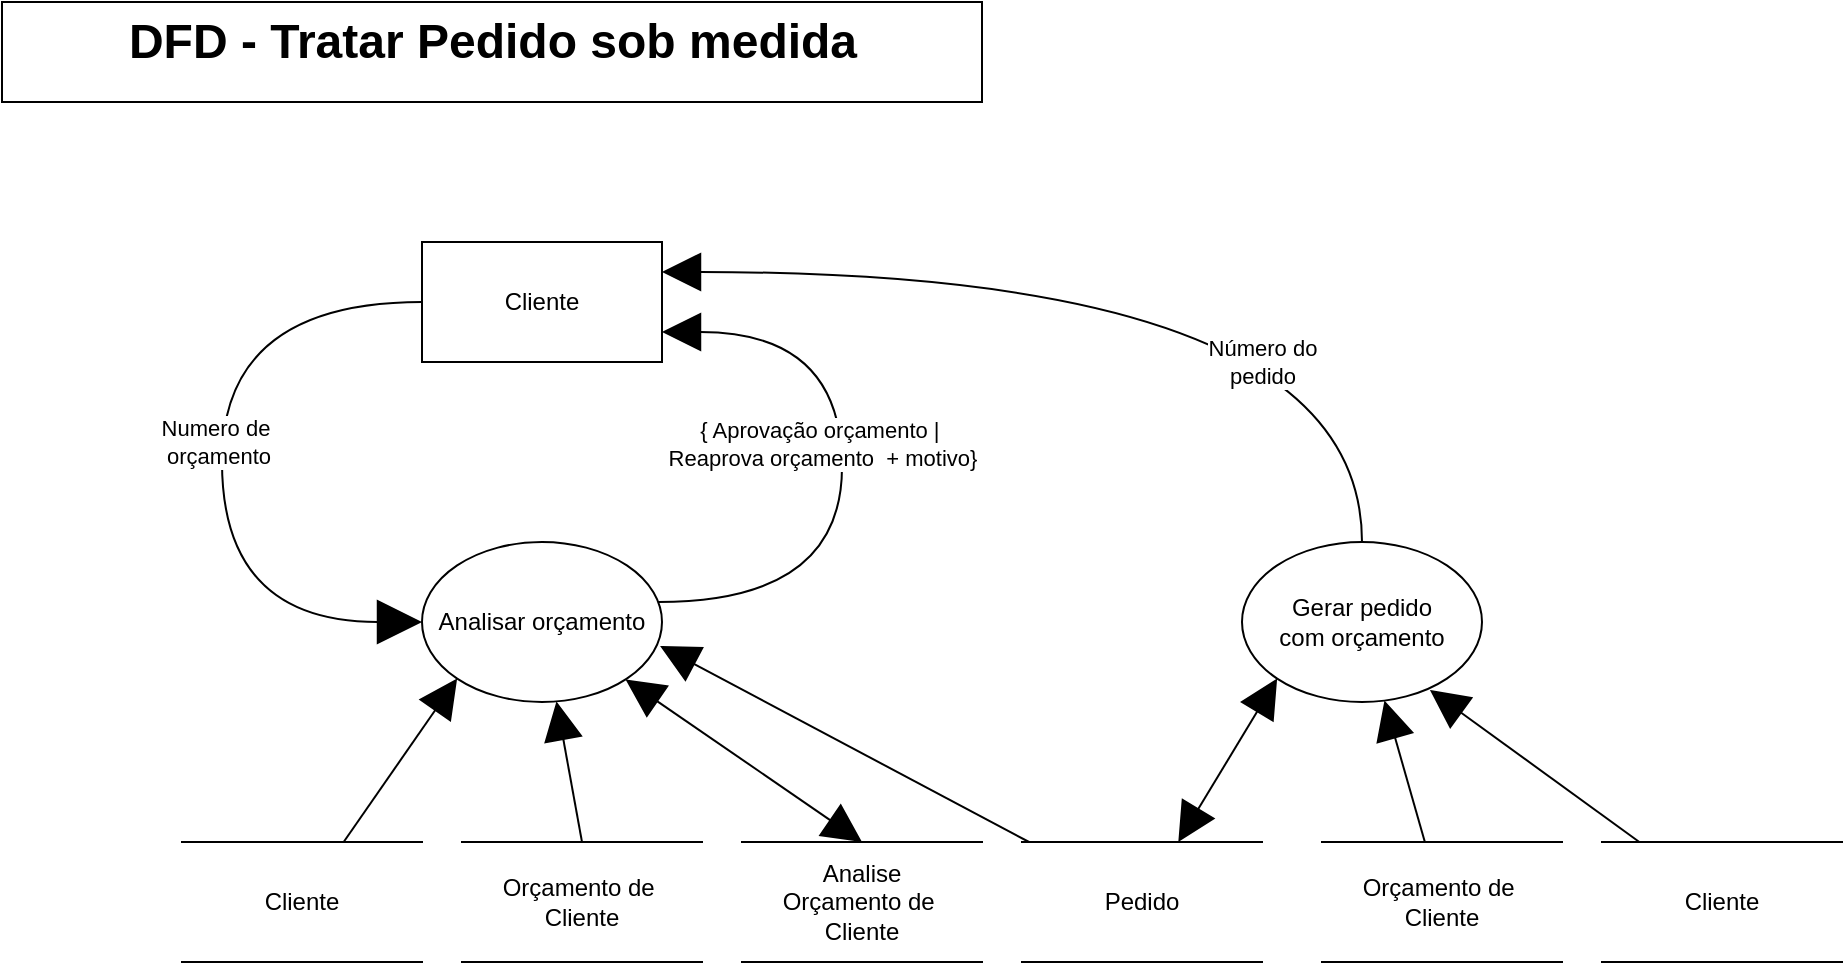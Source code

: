 <mxfile version="14.4.3" type="device"><diagram id="4IkVAViT36IgOTlJS5hF" name="Página-1"><mxGraphModel dx="2249" dy="832" grid="1" gridSize="10" guides="1" tooltips="1" connect="1" arrows="1" fold="1" page="1" pageScale="1" pageWidth="827" pageHeight="1169" math="0" shadow="0"><root><mxCell id="0"/><mxCell id="1" parent="0"/><mxCell id="mhYZsaVy1qC76X3OOtCN-1" style="edgeStyle=orthogonalEdgeStyle;rounded=0;orthogonalLoop=1;jettySize=auto;html=1;endSize=20;endArrow=block;endFill=1;startSize=20;entryX=0;entryY=0.5;entryDx=0;entryDy=0;curved=1;exitX=0;exitY=0.5;exitDx=0;exitDy=0;" edge="1" parent="1" source="mhYZsaVy1qC76X3OOtCN-3" target="mhYZsaVy1qC76X3OOtCN-11"><mxGeometry relative="1" as="geometry"><mxPoint x="70" y="150" as="sourcePoint"/><mxPoint x="120" y="270" as="targetPoint"/><Array as="points"><mxPoint x="-40" y="150"/><mxPoint x="-40" y="310"/></Array></mxGeometry></mxCell><mxCell id="mhYZsaVy1qC76X3OOtCN-2" value="Numero de&amp;nbsp;&lt;br&gt;orçamento" style="edgeLabel;html=1;align=center;verticalAlign=middle;resizable=0;points=[];" vertex="1" connectable="0" parent="mhYZsaVy1qC76X3OOtCN-1"><mxGeometry x="-0.267" y="-2" relative="1" as="geometry"><mxPoint y="38" as="offset"/></mxGeometry></mxCell><mxCell id="mhYZsaVy1qC76X3OOtCN-3" value="Cliente" style="rounded=0;whiteSpace=wrap;html=1;" vertex="1" parent="1"><mxGeometry x="60" y="120" width="120" height="60" as="geometry"/></mxCell><mxCell id="mhYZsaVy1qC76X3OOtCN-4" style="rounded=0;orthogonalLoop=1;jettySize=auto;html=1;entryX=0;entryY=1;entryDx=0;entryDy=0;endSize=17;startArrow=none;startFill=0;startSize=17;endArrow=block;endFill=1;" edge="1" parent="1" source="mhYZsaVy1qC76X3OOtCN-5" target="mhYZsaVy1qC76X3OOtCN-11"><mxGeometry relative="1" as="geometry"><mxPoint x="77.574" y="338.284" as="targetPoint"/></mxGeometry></mxCell><mxCell id="mhYZsaVy1qC76X3OOtCN-5" value="Cliente" style="shape=partialRectangle;whiteSpace=wrap;html=1;left=0;right=0;fillColor=none;" vertex="1" parent="1"><mxGeometry x="-60" y="420" width="120" height="60" as="geometry"/></mxCell><mxCell id="mhYZsaVy1qC76X3OOtCN-6" value="Orçamento de&amp;nbsp;&lt;br&gt;Cliente" style="shape=partialRectangle;whiteSpace=wrap;html=1;left=0;right=0;fillColor=none;" vertex="1" parent="1"><mxGeometry x="80" y="420" width="120" height="60" as="geometry"/></mxCell><mxCell id="mhYZsaVy1qC76X3OOtCN-7" style="edgeStyle=none;rounded=0;orthogonalLoop=1;jettySize=auto;html=1;entryX=0.5;entryY=0;entryDx=0;entryDy=0;startArrow=block;startFill=1;startSize=17;endArrow=none;endFill=0;endSize=17;" edge="1" parent="1" source="mhYZsaVy1qC76X3OOtCN-11" target="mhYZsaVy1qC76X3OOtCN-6"><mxGeometry relative="1" as="geometry"/></mxCell><mxCell id="mhYZsaVy1qC76X3OOtCN-8" style="edgeStyle=orthogonalEdgeStyle;rounded=0;orthogonalLoop=1;jettySize=auto;html=1;entryX=1;entryY=0.75;entryDx=0;entryDy=0;startArrow=none;startFill=0;startSize=17;endArrow=block;endFill=1;endSize=17;curved=1;" edge="1" parent="1" source="mhYZsaVy1qC76X3OOtCN-11" target="mhYZsaVy1qC76X3OOtCN-3"><mxGeometry relative="1" as="geometry"><Array as="points"><mxPoint x="270" y="300"/><mxPoint x="270" y="165"/></Array></mxGeometry></mxCell><mxCell id="mhYZsaVy1qC76X3OOtCN-9" value="{ Aprovação orçamento |&amp;nbsp;&lt;br&gt;&amp;nbsp;Reaprova orçamento&amp;nbsp; + motivo}&amp;nbsp;" style="edgeLabel;html=1;align=center;verticalAlign=middle;resizable=0;points=[];" vertex="1" connectable="0" parent="mhYZsaVy1qC76X3OOtCN-8"><mxGeometry x="-0.397" y="27" relative="1" as="geometry"><mxPoint x="17" y="-75.91" as="offset"/></mxGeometry></mxCell><mxCell id="mhYZsaVy1qC76X3OOtCN-10" style="rounded=0;orthogonalLoop=1;jettySize=auto;html=1;entryX=0.5;entryY=0;entryDx=0;entryDy=0;startArrow=block;startFill=1;startSize=17;endArrow=block;endFill=1;endSize=17;" edge="1" parent="1" source="mhYZsaVy1qC76X3OOtCN-11" target="mhYZsaVy1qC76X3OOtCN-12"><mxGeometry relative="1" as="geometry"/></mxCell><mxCell id="mhYZsaVy1qC76X3OOtCN-11" value="Analisar orçamento" style="ellipse;whiteSpace=wrap;html=1;" vertex="1" parent="1"><mxGeometry x="60" y="270" width="120" height="80" as="geometry"/></mxCell><mxCell id="mhYZsaVy1qC76X3OOtCN-12" value="Analise &lt;br&gt;Orçamento de&amp;nbsp;&lt;br&gt;Cliente" style="shape=partialRectangle;whiteSpace=wrap;html=1;left=0;right=0;fillColor=none;" vertex="1" parent="1"><mxGeometry x="220" y="420" width="120" height="60" as="geometry"/></mxCell><mxCell id="mhYZsaVy1qC76X3OOtCN-13" style="edgeStyle=orthogonalEdgeStyle;rounded=0;orthogonalLoop=1;jettySize=auto;html=1;entryX=1;entryY=0.25;entryDx=0;entryDy=0;startArrow=none;startFill=0;startSize=17;endArrow=block;endFill=1;endSize=17;curved=1;" edge="1" parent="1" source="mhYZsaVy1qC76X3OOtCN-15" target="mhYZsaVy1qC76X3OOtCN-3"><mxGeometry relative="1" as="geometry"><Array as="points"><mxPoint x="530" y="135"/></Array></mxGeometry></mxCell><mxCell id="mhYZsaVy1qC76X3OOtCN-14" value="Número do&lt;br&gt;pedido" style="edgeLabel;html=1;align=center;verticalAlign=middle;resizable=0;points=[];" vertex="1" connectable="0" parent="mhYZsaVy1qC76X3OOtCN-13"><mxGeometry x="-0.167" y="41" relative="1" as="geometry"><mxPoint x="17" y="4" as="offset"/></mxGeometry></mxCell><mxCell id="mhYZsaVy1qC76X3OOtCN-15" value="Gerar pedido&lt;br&gt;com orçamento" style="ellipse;whiteSpace=wrap;html=1;" vertex="1" parent="1"><mxGeometry x="470" y="270" width="120" height="80" as="geometry"/></mxCell><mxCell id="mhYZsaVy1qC76X3OOtCN-16" style="edgeStyle=none;rounded=0;orthogonalLoop=1;jettySize=auto;html=1;startArrow=none;startFill=0;startSize=17;endArrow=block;endFill=1;endSize=17;" edge="1" parent="1" source="mhYZsaVy1qC76X3OOtCN-17" target="mhYZsaVy1qC76X3OOtCN-15"><mxGeometry relative="1" as="geometry"/></mxCell><mxCell id="mhYZsaVy1qC76X3OOtCN-17" value="Orçamento de&amp;nbsp;&lt;br&gt;Cliente" style="shape=partialRectangle;whiteSpace=wrap;html=1;left=0;right=0;fillColor=none;" vertex="1" parent="1"><mxGeometry x="510" y="420" width="120" height="60" as="geometry"/></mxCell><mxCell id="mhYZsaVy1qC76X3OOtCN-18" style="edgeStyle=none;rounded=0;orthogonalLoop=1;jettySize=auto;html=1;entryX=0.783;entryY=0.925;entryDx=0;entryDy=0;entryPerimeter=0;startArrow=none;startFill=0;startSize=17;endArrow=block;endFill=1;endSize=17;" edge="1" parent="1" source="mhYZsaVy1qC76X3OOtCN-19" target="mhYZsaVy1qC76X3OOtCN-15"><mxGeometry relative="1" as="geometry"/></mxCell><mxCell id="mhYZsaVy1qC76X3OOtCN-19" value="Cliente" style="shape=partialRectangle;whiteSpace=wrap;html=1;left=0;right=0;fillColor=none;" vertex="1" parent="1"><mxGeometry x="650" y="420" width="120" height="60" as="geometry"/></mxCell><mxCell id="mhYZsaVy1qC76X3OOtCN-20" style="rounded=0;orthogonalLoop=1;jettySize=auto;html=1;entryX=0;entryY=1;entryDx=0;entryDy=0;startArrow=block;startFill=1;startSize=17;endArrow=block;endFill=1;endSize=17;" edge="1" parent="1" source="mhYZsaVy1qC76X3OOtCN-22" target="mhYZsaVy1qC76X3OOtCN-15"><mxGeometry relative="1" as="geometry"/></mxCell><mxCell id="mhYZsaVy1qC76X3OOtCN-21" style="edgeStyle=none;rounded=0;orthogonalLoop=1;jettySize=auto;html=1;entryX=0.992;entryY=0.65;entryDx=0;entryDy=0;startArrow=none;startFill=0;startSize=17;endArrow=block;endFill=1;endSize=17;entryPerimeter=0;" edge="1" parent="1" source="mhYZsaVy1qC76X3OOtCN-22" target="mhYZsaVy1qC76X3OOtCN-11"><mxGeometry relative="1" as="geometry"/></mxCell><mxCell id="mhYZsaVy1qC76X3OOtCN-22" value="Pedido" style="shape=partialRectangle;whiteSpace=wrap;html=1;left=0;right=0;fillColor=none;" vertex="1" parent="1"><mxGeometry x="360" y="420" width="120" height="60" as="geometry"/></mxCell><mxCell id="mhYZsaVy1qC76X3OOtCN-54" value="" style="group" vertex="1" connectable="0" parent="1"><mxGeometry x="-150" width="490" height="50" as="geometry"/></mxCell><mxCell id="mhYZsaVy1qC76X3OOtCN-55" value="" style="rounded=0;whiteSpace=wrap;html=1;" vertex="1" parent="mhYZsaVy1qC76X3OOtCN-54"><mxGeometry width="490" height="50" as="geometry"/></mxCell><mxCell id="mhYZsaVy1qC76X3OOtCN-56" value="DFD - Tratar Pedido sob medida" style="text;strokeColor=none;fillColor=none;html=1;fontSize=24;fontStyle=1;verticalAlign=middle;align=center;" vertex="1" parent="mhYZsaVy1qC76X3OOtCN-54"><mxGeometry width="490" height="40" as="geometry"/></mxCell></root></mxGraphModel></diagram></mxfile>